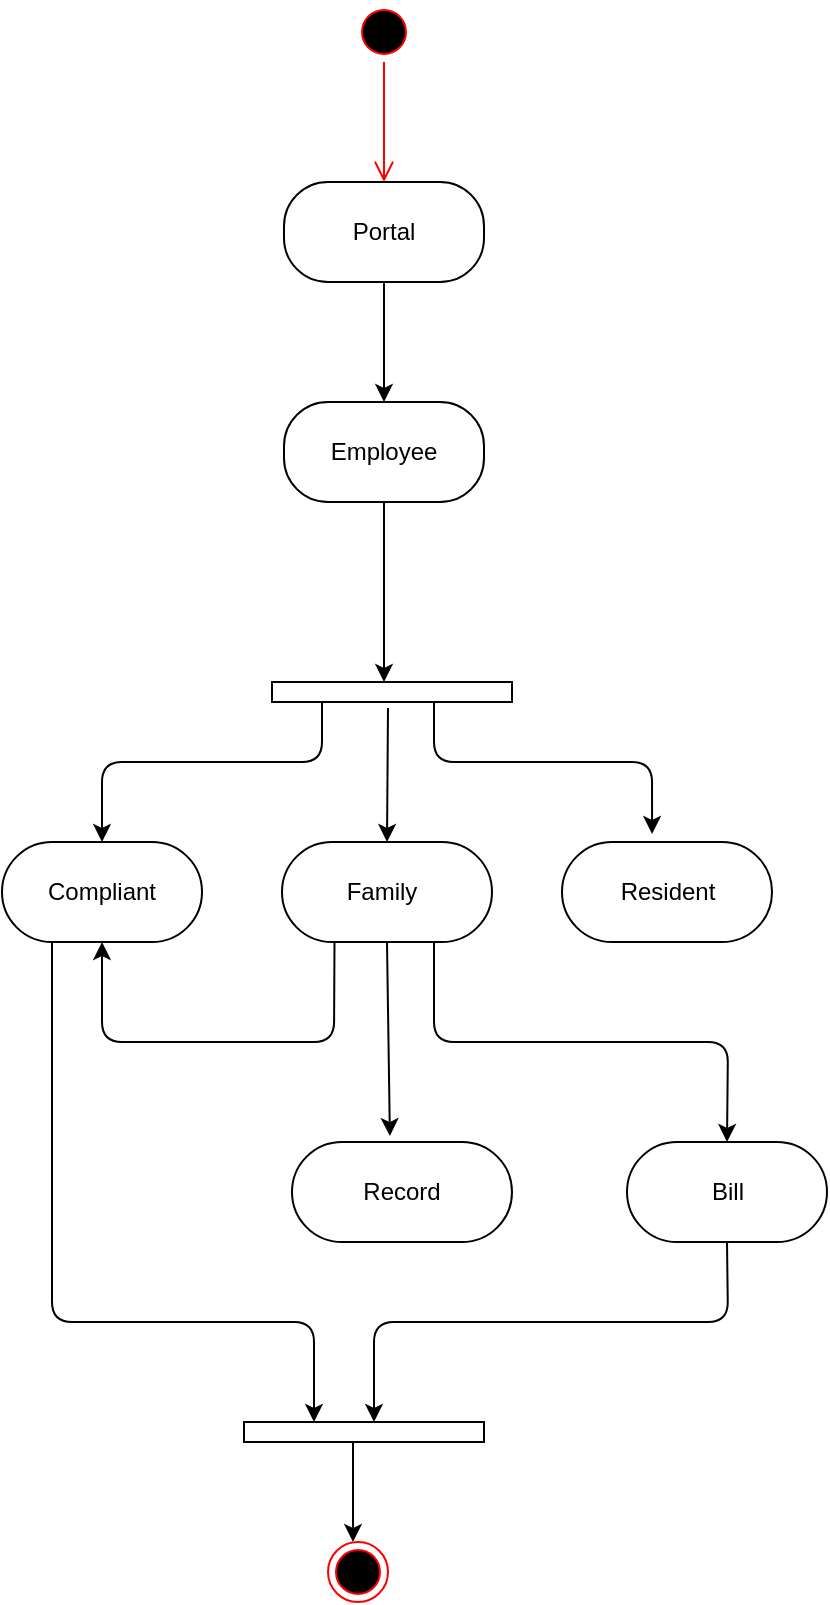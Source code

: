 <mxfile version="12.1.0" type="device" pages="1"><diagram id="oseo-JKB99GFCq02aG2u" name="Page-1"><mxGraphModel dx="854" dy="431" grid="1" gridSize="10" guides="1" tooltips="1" connect="1" arrows="1" fold="1" page="1" pageScale="1" pageWidth="850" pageHeight="1100" math="0" shadow="0"><root><mxCell id="0"/><mxCell id="1" parent="0"/><mxCell id="o7ACbf2_6aoojMXQdq0S-3" value="" style="group" vertex="1" connectable="0" parent="1"><mxGeometry x="375" y="170" width="100" height="50" as="geometry"/></mxCell><mxCell id="o7ACbf2_6aoojMXQdq0S-1" value="" style="rounded=1;whiteSpace=wrap;html=1;arcSize=44;" vertex="1" parent="o7ACbf2_6aoojMXQdq0S-3"><mxGeometry width="100" height="50" as="geometry"/></mxCell><mxCell id="o7ACbf2_6aoojMXQdq0S-2" value="Portal" style="text;html=1;strokeColor=none;fillColor=none;align=center;verticalAlign=middle;whiteSpace=wrap;rounded=0;" vertex="1" parent="o7ACbf2_6aoojMXQdq0S-3"><mxGeometry x="30" y="15" width="40" height="20" as="geometry"/></mxCell><mxCell id="o7ACbf2_6aoojMXQdq0S-10" value="" style="ellipse;html=1;shape=startState;fillColor=#000000;strokeColor=#ff0000;" vertex="1" parent="1"><mxGeometry x="410" y="80" width="30" height="30" as="geometry"/></mxCell><mxCell id="o7ACbf2_6aoojMXQdq0S-11" value="" style="edgeStyle=orthogonalEdgeStyle;html=1;verticalAlign=bottom;endArrow=open;endSize=8;strokeColor=#ff0000;" edge="1" source="o7ACbf2_6aoojMXQdq0S-10" parent="1"><mxGeometry relative="1" as="geometry"><mxPoint x="425" y="170" as="targetPoint"/></mxGeometry></mxCell><mxCell id="o7ACbf2_6aoojMXQdq0S-21" value="" style="rounded=1;whiteSpace=wrap;html=1;arcSize=50;" vertex="1" parent="1"><mxGeometry x="379" y="650" width="110" height="50" as="geometry"/></mxCell><mxCell id="o7ACbf2_6aoojMXQdq0S-23" value="Record" style="text;html=1;strokeColor=none;fillColor=none;align=center;verticalAlign=middle;whiteSpace=wrap;rounded=0;" vertex="1" parent="1"><mxGeometry x="414" y="665" width="40" height="20" as="geometry"/></mxCell><mxCell id="o7ACbf2_6aoojMXQdq0S-24" value="" style="rounded=1;whiteSpace=wrap;html=1;arcSize=50;" vertex="1" parent="1"><mxGeometry x="234" y="500" width="100" height="50" as="geometry"/></mxCell><mxCell id="o7ACbf2_6aoojMXQdq0S-25" value="Compliant" style="text;html=1;strokeColor=none;fillColor=none;align=center;verticalAlign=middle;whiteSpace=wrap;rounded=0;" vertex="1" parent="1"><mxGeometry x="264" y="515" width="40" height="20" as="geometry"/></mxCell><mxCell id="o7ACbf2_6aoojMXQdq0S-27" value="" style="group" vertex="1" connectable="0" parent="1"><mxGeometry x="374" y="500" width="105" height="50" as="geometry"/></mxCell><mxCell id="o7ACbf2_6aoojMXQdq0S-13" value="" style="rounded=1;whiteSpace=wrap;html=1;arcSize=50;" vertex="1" parent="o7ACbf2_6aoojMXQdq0S-27"><mxGeometry width="105" height="50" as="geometry"/></mxCell><mxCell id="o7ACbf2_6aoojMXQdq0S-14" value="Family" style="text;html=1;strokeColor=none;fillColor=none;align=center;verticalAlign=middle;whiteSpace=wrap;rounded=0;" vertex="1" parent="o7ACbf2_6aoojMXQdq0S-27"><mxGeometry x="30" y="15" width="40" height="20" as="geometry"/></mxCell><mxCell id="o7ACbf2_6aoojMXQdq0S-30" value="" style="group" vertex="1" connectable="0" parent="1"><mxGeometry x="375" y="280" width="100" height="50" as="geometry"/></mxCell><mxCell id="o7ACbf2_6aoojMXQdq0S-28" value="" style="group" vertex="1" connectable="0" parent="o7ACbf2_6aoojMXQdq0S-30"><mxGeometry width="100" height="50" as="geometry"/></mxCell><mxCell id="o7ACbf2_6aoojMXQdq0S-15" value="" style="rounded=1;whiteSpace=wrap;html=1;arcSize=44;" vertex="1" parent="o7ACbf2_6aoojMXQdq0S-28"><mxGeometry width="100" height="50" as="geometry"/></mxCell><mxCell id="o7ACbf2_6aoojMXQdq0S-16" value="Employee" style="text;html=1;strokeColor=none;fillColor=none;align=center;verticalAlign=middle;whiteSpace=wrap;rounded=0;" vertex="1" parent="o7ACbf2_6aoojMXQdq0S-28"><mxGeometry x="30" y="15" width="40" height="20" as="geometry"/></mxCell><mxCell id="o7ACbf2_6aoojMXQdq0S-32" value="" style="group" vertex="1" connectable="0" parent="1"><mxGeometry x="546.5" y="650" width="100" height="50" as="geometry"/></mxCell><mxCell id="o7ACbf2_6aoojMXQdq0S-19" value="" style="rounded=1;whiteSpace=wrap;html=1;arcSize=50;" vertex="1" parent="o7ACbf2_6aoojMXQdq0S-32"><mxGeometry width="100" height="50" as="geometry"/></mxCell><mxCell id="o7ACbf2_6aoojMXQdq0S-20" value="Bill" style="text;html=1;strokeColor=none;fillColor=none;align=center;verticalAlign=middle;whiteSpace=wrap;rounded=0;" vertex="1" parent="o7ACbf2_6aoojMXQdq0S-32"><mxGeometry x="30" y="15" width="40" height="20" as="geometry"/></mxCell><mxCell id="o7ACbf2_6aoojMXQdq0S-34" value="" style="group" vertex="1" connectable="0" parent="1"><mxGeometry x="514" y="500" width="105" height="50" as="geometry"/></mxCell><mxCell id="o7ACbf2_6aoojMXQdq0S-17" value="" style="rounded=1;whiteSpace=wrap;html=1;arcSize=50;" vertex="1" parent="o7ACbf2_6aoojMXQdq0S-34"><mxGeometry width="105" height="50" as="geometry"/></mxCell><mxCell id="o7ACbf2_6aoojMXQdq0S-18" value="Resident" style="text;html=1;strokeColor=none;fillColor=none;align=center;verticalAlign=middle;whiteSpace=wrap;rounded=0;" vertex="1" parent="o7ACbf2_6aoojMXQdq0S-34"><mxGeometry x="32.5" y="15" width="40" height="20" as="geometry"/></mxCell><mxCell id="o7ACbf2_6aoojMXQdq0S-36" value="" style="endArrow=classic;html=1;exitX=0.5;exitY=1;exitDx=0;exitDy=0;entryX=0.5;entryY=0;entryDx=0;entryDy=0;" edge="1" parent="1" source="o7ACbf2_6aoojMXQdq0S-1" target="o7ACbf2_6aoojMXQdq0S-15"><mxGeometry width="50" height="50" relative="1" as="geometry"><mxPoint x="395" y="275" as="sourcePoint"/><mxPoint x="470" y="275" as="targetPoint"/></mxGeometry></mxCell><mxCell id="o7ACbf2_6aoojMXQdq0S-40" value="" style="endArrow=classic;html=1;" edge="1" parent="1"><mxGeometry width="50" height="50" relative="1" as="geometry"><mxPoint x="425" y="330" as="sourcePoint"/><mxPoint x="425" y="420" as="targetPoint"/></mxGeometry></mxCell><mxCell id="o7ACbf2_6aoojMXQdq0S-42" value="" style="rounded=0;whiteSpace=wrap;html=1;" vertex="1" parent="1"><mxGeometry x="369" y="420" width="120" height="10" as="geometry"/></mxCell><mxCell id="o7ACbf2_6aoojMXQdq0S-43" value="" style="endArrow=classic;html=1;entryX=0.5;entryY=0;entryDx=0;entryDy=0;" edge="1" parent="1" target="o7ACbf2_6aoojMXQdq0S-24"><mxGeometry width="50" height="50" relative="1" as="geometry"><mxPoint x="394" y="430" as="sourcePoint"/><mxPoint x="444" y="380" as="targetPoint"/><Array as="points"><mxPoint x="394" y="460"/><mxPoint x="284" y="460"/></Array></mxGeometry></mxCell><mxCell id="o7ACbf2_6aoojMXQdq0S-44" value="" style="endArrow=classic;html=1;entryX=0.5;entryY=0;entryDx=0;entryDy=0;" edge="1" parent="1" target="o7ACbf2_6aoojMXQdq0S-13"><mxGeometry width="50" height="50" relative="1" as="geometry"><mxPoint x="427" y="433" as="sourcePoint"/><mxPoint x="474" y="382.5" as="targetPoint"/></mxGeometry></mxCell><mxCell id="o7ACbf2_6aoojMXQdq0S-45" value="" style="endArrow=classic;html=1;entryX=0.429;entryY=-0.08;entryDx=0;entryDy=0;entryPerimeter=0;" edge="1" parent="1" target="o7ACbf2_6aoojMXQdq0S-17"><mxGeometry width="50" height="50" relative="1" as="geometry"><mxPoint x="450" y="430" as="sourcePoint"/><mxPoint x="500" y="380" as="targetPoint"/><Array as="points"><mxPoint x="450" y="460"/><mxPoint x="559" y="460"/></Array></mxGeometry></mxCell><mxCell id="o7ACbf2_6aoojMXQdq0S-46" value="" style="endArrow=classic;html=1;entryX=0.445;entryY=-0.06;entryDx=0;entryDy=0;exitX=0.5;exitY=1;exitDx=0;exitDy=0;entryPerimeter=0;" edge="1" parent="1" source="o7ACbf2_6aoojMXQdq0S-13" target="o7ACbf2_6aoojMXQdq0S-21"><mxGeometry width="50" height="50" relative="1" as="geometry"><mxPoint x="400" y="550" as="sourcePoint"/><mxPoint x="450" y="500" as="targetPoint"/></mxGeometry></mxCell><mxCell id="o7ACbf2_6aoojMXQdq0S-47" value="" style="endArrow=classic;html=1;entryX=0.5;entryY=0;entryDx=0;entryDy=0;" edge="1" parent="1" target="o7ACbf2_6aoojMXQdq0S-19"><mxGeometry width="50" height="50" relative="1" as="geometry"><mxPoint x="450" y="550" as="sourcePoint"/><mxPoint x="490" y="500" as="targetPoint"/><Array as="points"><mxPoint x="450" y="600"/><mxPoint x="597" y="600"/></Array></mxGeometry></mxCell><mxCell id="o7ACbf2_6aoojMXQdq0S-48" value="" style="endArrow=classic;html=1;exitX=0.25;exitY=1;exitDx=0;exitDy=0;entryX=0.5;entryY=1;entryDx=0;entryDy=0;" edge="1" parent="1" source="o7ACbf2_6aoojMXQdq0S-13" target="o7ACbf2_6aoojMXQdq0S-24"><mxGeometry width="50" height="50" relative="1" as="geometry"><mxPoint x="370" y="550" as="sourcePoint"/><mxPoint x="370" y="620" as="targetPoint"/><Array as="points"><mxPoint x="400" y="600"/><mxPoint x="284" y="600"/></Array></mxGeometry></mxCell><mxCell id="o7ACbf2_6aoojMXQdq0S-50" value="" style="endArrow=classic;html=1;exitX=0.5;exitY=1;exitDx=0;exitDy=0;" edge="1" parent="1" source="o7ACbf2_6aoojMXQdq0S-19"><mxGeometry width="50" height="50" relative="1" as="geometry"><mxPoint x="390" y="750" as="sourcePoint"/><mxPoint x="420" y="790" as="targetPoint"/><Array as="points"><mxPoint x="597" y="740"/><mxPoint x="420" y="740"/></Array></mxGeometry></mxCell><mxCell id="o7ACbf2_6aoojMXQdq0S-51" value="" style="endArrow=classic;html=1;exitX=0.25;exitY=1;exitDx=0;exitDy=0;" edge="1" parent="1" source="o7ACbf2_6aoojMXQdq0S-24"><mxGeometry width="50" height="50" relative="1" as="geometry"><mxPoint x="230" y="600" as="sourcePoint"/><mxPoint x="390" y="790" as="targetPoint"/><Array as="points"><mxPoint x="259" y="740"/><mxPoint x="390" y="740"/></Array></mxGeometry></mxCell><mxCell id="o7ACbf2_6aoojMXQdq0S-52" value="" style="rounded=0;whiteSpace=wrap;html=1;" vertex="1" parent="1"><mxGeometry x="355" y="790" width="120" height="10" as="geometry"/></mxCell><mxCell id="o7ACbf2_6aoojMXQdq0S-53" value="" style="endArrow=classic;html=1;" edge="1" parent="1"><mxGeometry width="50" height="50" relative="1" as="geometry"><mxPoint x="409.5" y="800" as="sourcePoint"/><mxPoint x="409.5" y="850" as="targetPoint"/><Array as="points"><mxPoint x="409.5" y="820"/></Array></mxGeometry></mxCell><mxCell id="o7ACbf2_6aoojMXQdq0S-54" value="" style="ellipse;html=1;shape=endState;fillColor=#000000;strokeColor=#ff0000;" vertex="1" parent="1"><mxGeometry x="397" y="850" width="30" height="30" as="geometry"/></mxCell></root></mxGraphModel></diagram></mxfile>